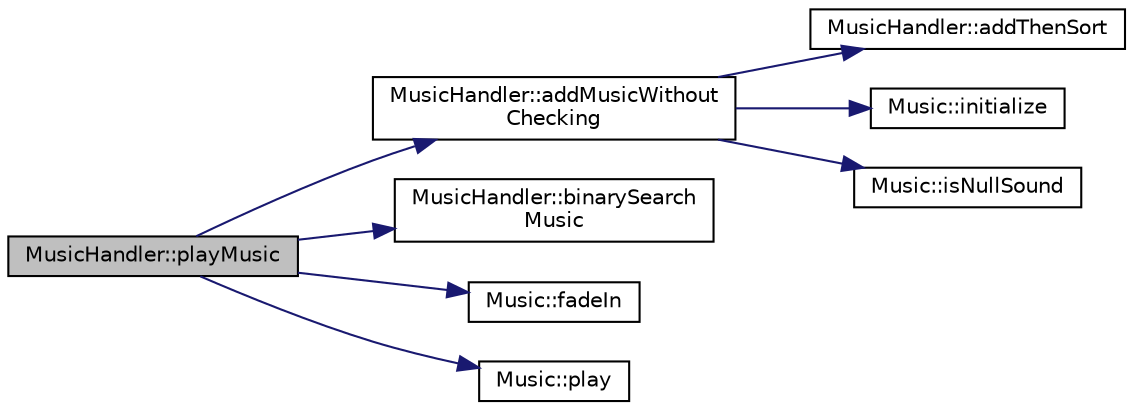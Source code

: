 digraph "MusicHandler::playMusic"
{
 // INTERACTIVE_SVG=YES
 // LATEX_PDF_SIZE
  edge [fontname="Helvetica",fontsize="10",labelfontname="Helvetica",labelfontsize="10"];
  node [fontname="Helvetica",fontsize="10",shape=record];
  rankdir="LR";
  Node1 [label="MusicHandler::playMusic",height=0.2,width=0.4,color="black", fillcolor="grey75", style="filled", fontcolor="black",tooltip=" "];
  Node1 -> Node2 [color="midnightblue",fontsize="10",style="solid",fontname="Helvetica"];
  Node2 [label="MusicHandler::addMusicWithout\lChecking",height=0.2,width=0.4,color="black", fillcolor="white", style="filled",URL="$d7/d5a/class_music_handler.html#a230b49be0c066ca08e7c4c032e4add2d",tooltip=" "];
  Node2 -> Node3 [color="midnightblue",fontsize="10",style="solid",fontname="Helvetica"];
  Node3 [label="MusicHandler::addThenSort",height=0.2,width=0.4,color="black", fillcolor="white", style="filled",URL="$d7/d5a/class_music_handler.html#a8fb179d497cf7c71fb409f79d176bb7a",tooltip=" "];
  Node2 -> Node4 [color="midnightblue",fontsize="10",style="solid",fontname="Helvetica"];
  Node4 [label="Music::initialize",height=0.2,width=0.4,color="black", fillcolor="white", style="filled",URL="$db/d96/class_music.html#a2c1d567a57064ef842a52544eea73a6e",tooltip=" "];
  Node2 -> Node5 [color="midnightblue",fontsize="10",style="solid",fontname="Helvetica"];
  Node5 [label="Music::isNullSound",height=0.2,width=0.4,color="black", fillcolor="white", style="filled",URL="$db/d96/class_music.html#a4ae66210522ce88e30c4ac933ba2e8a4",tooltip=" "];
  Node1 -> Node6 [color="midnightblue",fontsize="10",style="solid",fontname="Helvetica"];
  Node6 [label="MusicHandler::binarySearch\lMusic",height=0.2,width=0.4,color="black", fillcolor="white", style="filled",URL="$d7/d5a/class_music_handler.html#a38582ffb172f45891267dcd41e2eb250",tooltip=" "];
  Node1 -> Node7 [color="midnightblue",fontsize="10",style="solid",fontname="Helvetica"];
  Node7 [label="Music::fadeIn",height=0.2,width=0.4,color="black", fillcolor="white", style="filled",URL="$db/d96/class_music.html#adfbe8d4a4eae839b975a8fb9e6571ebc",tooltip=" "];
  Node1 -> Node8 [color="midnightblue",fontsize="10",style="solid",fontname="Helvetica"];
  Node8 [label="Music::play",height=0.2,width=0.4,color="black", fillcolor="white", style="filled",URL="$db/d96/class_music.html#a637498b344315a92446696e7106fc725",tooltip=" "];
}
